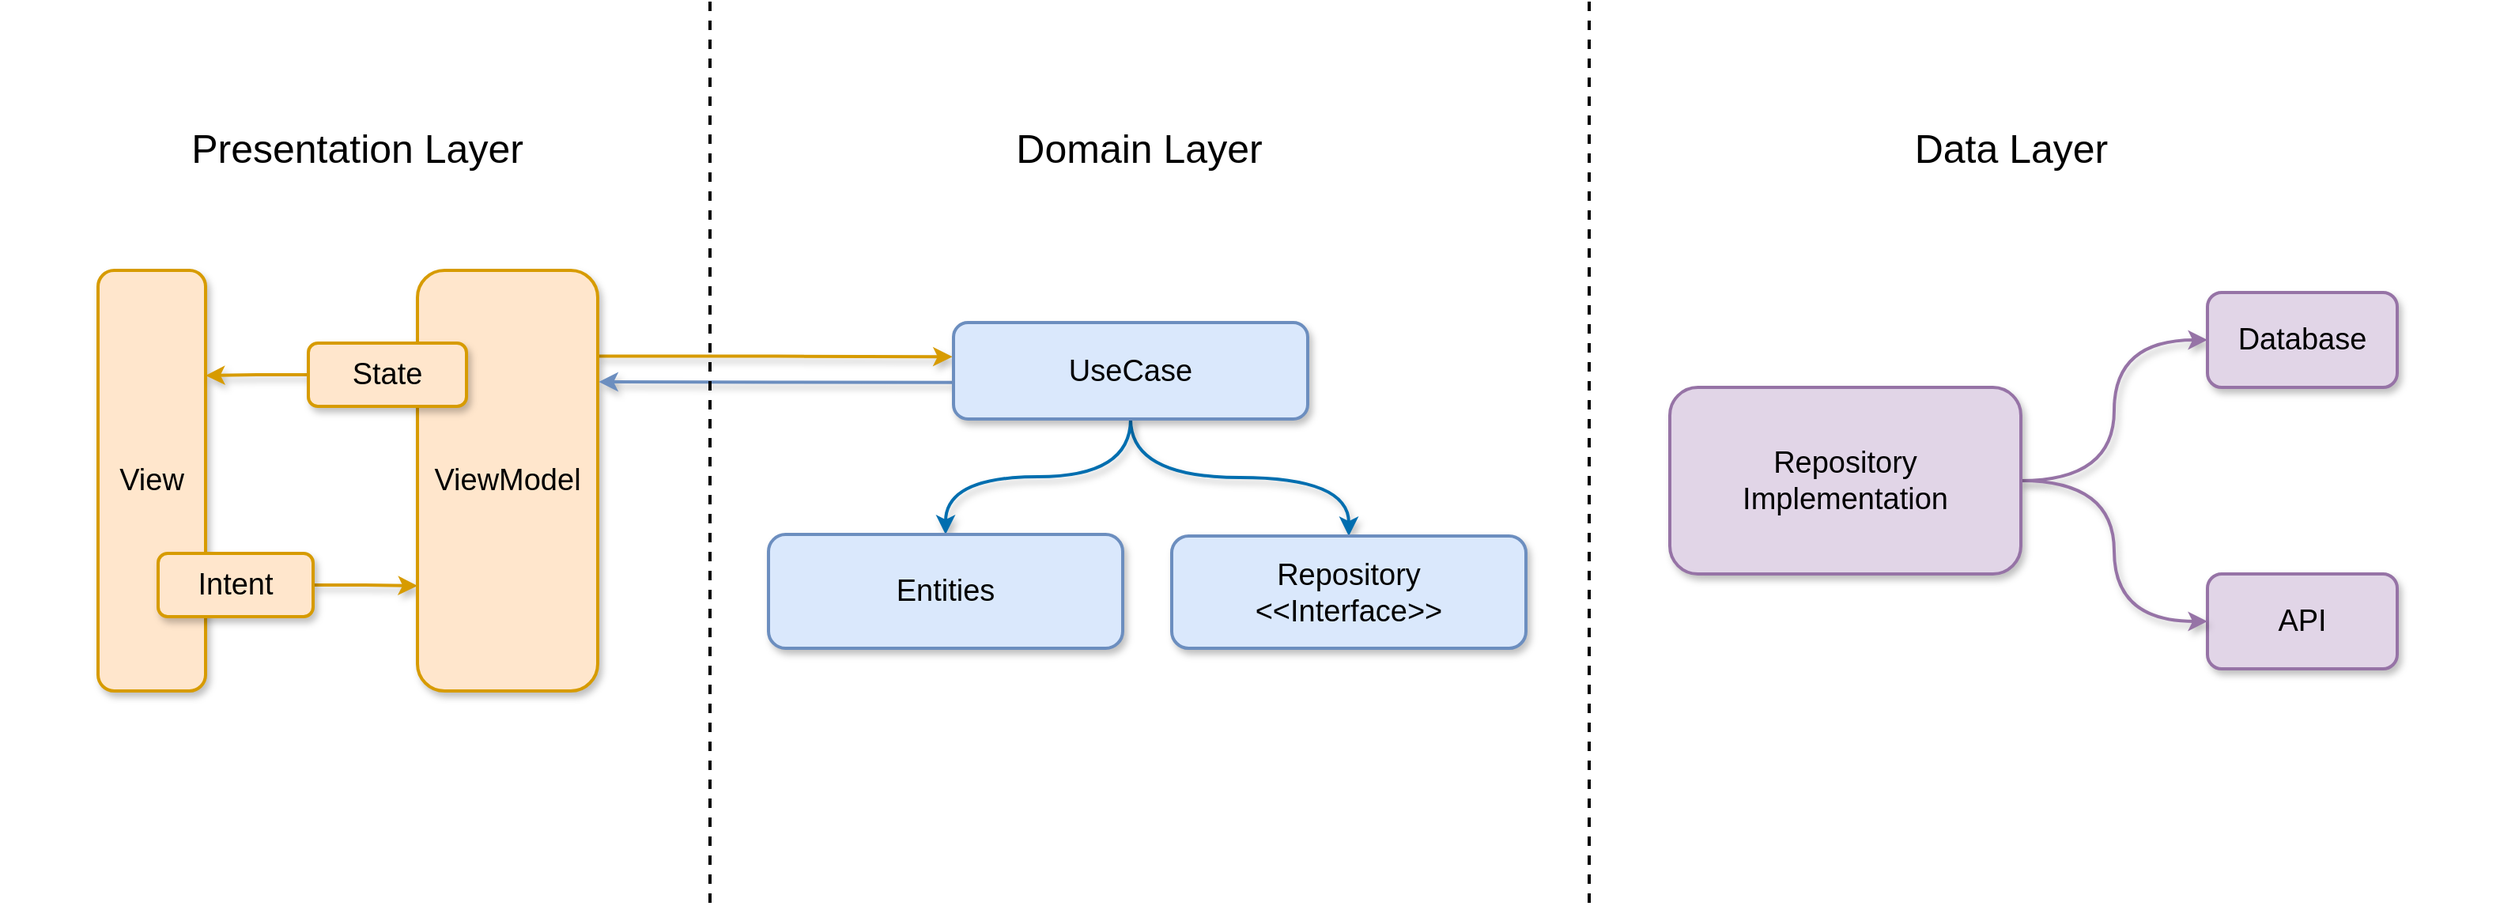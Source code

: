 <mxfile version="26.0.5">
  <diagram name="Page-1" id="mBGkU9F05mkswkDvs1eW">
    <mxGraphModel dx="1400" dy="1055" grid="1" gridSize="10" guides="1" tooltips="1" connect="1" arrows="1" fold="1" page="1" pageScale="1" pageWidth="200" pageHeight="200" background="#ffffff" math="0" shadow="0">
      <root>
        <mxCell id="0" />
        <mxCell id="1" parent="0" />
        <mxCell id="IX3JWbPE97Z0-Mn2hiBN-55" value="" style="rounded=0;whiteSpace=wrap;html=1;strokeColor=none;movable=1;resizable=1;rotatable=1;deletable=1;editable=1;locked=0;connectable=1;dashed=1;strokeWidth=2;" parent="1" vertex="1">
          <mxGeometry x="220" y="-60" width="1580" height="570" as="geometry" />
        </mxCell>
        <mxCell id="IX3JWbPE97Z0-Mn2hiBN-38" value="&lt;span&gt;API&lt;/span&gt;" style="whiteSpace=wrap;html=1;rounded=1;labelBackgroundColor=none;shadow=1;fontFamily=Helvetica;fillColor=#e1d5e7;strokeColor=#9673a6;fontStyle=0;fontSize=19;strokeWidth=2;" parent="1" vertex="1">
          <mxGeometry x="1616" y="303" width="120" height="60" as="geometry" />
        </mxCell>
        <mxCell id="IX3JWbPE97Z0-Mn2hiBN-1" value="&lt;span&gt;View&lt;/span&gt;" style="rounded=1;whiteSpace=wrap;html=1;glass=0;shadow=1;labelBackgroundColor=none;fillStyle=solid;fontFamily=Helvetica;fillColor=#ffe6cc;strokeColor=#d79b00;fontStyle=0;fontSize=19;strokeWidth=2;" parent="1" vertex="1">
          <mxGeometry x="282" y="111" width="68" height="266" as="geometry" />
        </mxCell>
        <mxCell id="IX3JWbPE97Z0-Mn2hiBN-21" style="edgeStyle=orthogonalEdgeStyle;rounded=0;orthogonalLoop=1;jettySize=auto;html=1;entryX=0;entryY=0.75;entryDx=0;entryDy=0;labelBackgroundColor=none;shadow=1;fontFamily=Helvetica;fillColor=#ffe6cc;strokeColor=#d79b00;fontStyle=0;fontSize=19;strokeWidth=2;" parent="1" source="IX3JWbPE97Z0-Mn2hiBN-7" target="IX3JWbPE97Z0-Mn2hiBN-20" edge="1">
          <mxGeometry relative="1" as="geometry" />
        </mxCell>
        <mxCell id="IX3JWbPE97Z0-Mn2hiBN-7" value="&lt;span&gt;Intent&lt;/span&gt;" style="whiteSpace=wrap;html=1;rounded=1;glass=0;shadow=1;labelBackgroundColor=none;fontFamily=Helvetica;fillColor=#ffe6cc;strokeColor=#d79b00;fontStyle=0;fontSize=19;strokeWidth=2;" parent="1" vertex="1">
          <mxGeometry x="320" y="290" width="98" height="40" as="geometry" />
        </mxCell>
        <mxCell id="IX3JWbPE97Z0-Mn2hiBN-14" style="edgeStyle=orthogonalEdgeStyle;rounded=0;orthogonalLoop=1;jettySize=auto;html=1;entryX=1;entryY=0.25;entryDx=0;entryDy=0;labelBackgroundColor=none;shadow=1;fontFamily=Helvetica;fillColor=#ffe6cc;strokeColor=#d79b00;fontStyle=0;fontSize=19;strokeWidth=2;" parent="1" source="IX3JWbPE97Z0-Mn2hiBN-12" target="IX3JWbPE97Z0-Mn2hiBN-1" edge="1">
          <mxGeometry relative="1" as="geometry" />
        </mxCell>
        <mxCell id="IX3JWbPE97Z0-Mn2hiBN-68" style="edgeStyle=orthogonalEdgeStyle;rounded=0;orthogonalLoop=1;jettySize=auto;html=1;fillColor=#f0a30a;strokeColor=#D79B00;curved=0;shadow=1;entryX=-0.003;entryY=0.354;entryDx=0;entryDy=0;entryPerimeter=0;strokeWidth=2;exitX=0.997;exitY=0.204;exitDx=0;exitDy=0;exitPerimeter=0;" parent="1" source="IX3JWbPE97Z0-Mn2hiBN-20" target="IX3JWbPE97Z0-Mn2hiBN-60" edge="1">
          <mxGeometry relative="1" as="geometry">
            <mxPoint x="614.78" y="160" as="sourcePoint" />
            <mxPoint x="822.004" y="160.119" as="targetPoint" />
          </mxGeometry>
        </mxCell>
        <mxCell id="IX3JWbPE97Z0-Mn2hiBN-20" value="&lt;span&gt;ViewModel&lt;/span&gt;" style="rounded=1;whiteSpace=wrap;html=1;glass=0;shadow=1;labelBackgroundColor=none;fontFamily=Helvetica;fillColor=#ffe6cc;strokeColor=#d79b00;fontStyle=0;fontSize=19;strokeWidth=2;" parent="1" vertex="1">
          <mxGeometry x="484" y="111" width="114" height="266" as="geometry" />
        </mxCell>
        <mxCell id="IX3JWbPE97Z0-Mn2hiBN-69" style="edgeStyle=orthogonalEdgeStyle;rounded=0;orthogonalLoop=1;jettySize=auto;html=1;curved=0;fillColor=#b1ddf0;strokeColor=#6C8EBF;shadow=1;exitX=-0.001;exitY=0.62;exitDx=0;exitDy=0;entryX=1.006;entryY=0.265;entryDx=0;entryDy=0;strokeWidth=2;exitPerimeter=0;entryPerimeter=0;" parent="1" source="IX3JWbPE97Z0-Mn2hiBN-60" target="IX3JWbPE97Z0-Mn2hiBN-20" edge="1">
          <mxGeometry relative="1" as="geometry">
            <mxPoint x="800.11" y="185.63" as="sourcePoint" />
            <mxPoint x="587.0" y="185.002" as="targetPoint" />
          </mxGeometry>
        </mxCell>
        <mxCell id="IX3JWbPE97Z0-Mn2hiBN-36" value="" style="edgeStyle=orthogonalEdgeStyle;rounded=0;orthogonalLoop=1;jettySize=auto;html=1;curved=1;labelBackgroundColor=none;shadow=1;fontFamily=Helvetica;fillColor=#e1d5e7;strokeColor=#9673a6;fontStyle=0;fontSize=19;strokeWidth=2;" parent="1" source="IX3JWbPE97Z0-Mn2hiBN-33" target="IX3JWbPE97Z0-Mn2hiBN-35" edge="1">
          <mxGeometry relative="1" as="geometry" />
        </mxCell>
        <mxCell id="IX3JWbPE97Z0-Mn2hiBN-39" value="" style="edgeStyle=orthogonalEdgeStyle;rounded=0;orthogonalLoop=1;jettySize=auto;html=1;curved=1;labelBackgroundColor=none;shadow=1;fontFamily=Helvetica;fillColor=#e1d5e7;strokeColor=#9673a6;fontStyle=0;fontSize=19;strokeWidth=2;" parent="1" source="IX3JWbPE97Z0-Mn2hiBN-33" target="IX3JWbPE97Z0-Mn2hiBN-38" edge="1">
          <mxGeometry relative="1" as="geometry" />
        </mxCell>
        <mxCell id="IX3JWbPE97Z0-Mn2hiBN-33" value="&lt;span&gt;Repository Implementation&lt;/span&gt;" style="rounded=1;whiteSpace=wrap;html=1;labelBackgroundColor=none;shadow=1;fontFamily=Helvetica;fillColor=#e1d5e7;strokeColor=#9673a6;fontStyle=0;fontSize=19;strokeWidth=2;" parent="1" vertex="1">
          <mxGeometry x="1276" y="185" width="222" height="118" as="geometry" />
        </mxCell>
        <mxCell id="IX3JWbPE97Z0-Mn2hiBN-35" value="&lt;span&gt;Database&lt;/span&gt;" style="whiteSpace=wrap;html=1;rounded=1;labelBackgroundColor=none;shadow=1;fontFamily=Helvetica;fillColor=#e1d5e7;strokeColor=#9673a6;fontStyle=0;fontSize=19;strokeWidth=2;" parent="1" vertex="1">
          <mxGeometry x="1616" y="125" width="120" height="60" as="geometry" />
        </mxCell>
        <mxCell id="IX3JWbPE97Z0-Mn2hiBN-12" value="&lt;span&gt;State&lt;/span&gt;" style="whiteSpace=wrap;html=1;rounded=1;glass=0;shadow=1;labelBackgroundColor=none;fontFamily=Helvetica;fillColor=#ffe6cc;strokeColor=#d79b00;fontStyle=0;fontSize=19;strokeWidth=2;" parent="1" vertex="1">
          <mxGeometry x="415" y="157" width="100" height="40" as="geometry" />
        </mxCell>
        <mxCell id="IX3JWbPE97Z0-Mn2hiBN-52" value="" style="line;strokeWidth=2;direction=south;html=1;perimeter=backbonePerimeter;points=[];outlineConnect=0;dashed=1;" parent="1" vertex="1">
          <mxGeometry x="519" y="-59" width="300" height="570" as="geometry" />
        </mxCell>
        <mxCell id="IX3JWbPE97Z0-Mn2hiBN-53" value="" style="line;strokeWidth=2;direction=south;html=1;perimeter=backbonePerimeter;points=[];outlineConnect=0;dashed=1;" parent="1" vertex="1">
          <mxGeometry x="1075" y="-59" width="300" height="570" as="geometry" />
        </mxCell>
        <mxCell id="IX3JWbPE97Z0-Mn2hiBN-57" value="&lt;font style=&quot;font-size: 25px;&quot;&gt;&amp;nbsp;&lt;font&gt;Presentation Layer&amp;nbsp; &lt;br&gt;&lt;/font&gt;&lt;/font&gt;" style="text;html=1;align=center;verticalAlign=middle;whiteSpace=wrap;rounded=0;" parent="1" vertex="1">
          <mxGeometry x="276" y="18" width="340" height="30" as="geometry" />
        </mxCell>
        <mxCell id="IX3JWbPE97Z0-Mn2hiBN-58" value="&lt;font style=&quot;font-size: 25px;&quot;&gt;&lt;span&gt;Domain Layer&lt;/span&gt;&lt;/font&gt;" style="text;html=1;align=center;verticalAlign=middle;whiteSpace=wrap;rounded=0;" parent="1" vertex="1">
          <mxGeometry x="845.5" y="18" width="189" height="30" as="geometry" />
        </mxCell>
        <mxCell id="IX3JWbPE97Z0-Mn2hiBN-59" value="&lt;font style=&quot;font-size: 25px;&quot;&gt;&lt;span&gt;Data Layer&lt;/span&gt;&lt;/font&gt;" style="text;html=1;align=center;verticalAlign=middle;whiteSpace=wrap;rounded=0;" parent="1" vertex="1">
          <mxGeometry x="1372" y="18" width="240" height="30" as="geometry" />
        </mxCell>
        <mxCell id="IX3JWbPE97Z0-Mn2hiBN-66" style="edgeStyle=orthogonalEdgeStyle;rounded=0;orthogonalLoop=1;jettySize=auto;html=1;exitX=0.5;exitY=1;exitDx=0;exitDy=0;fillColor=#1ba1e2;strokeColor=#006EAF;curved=1;shadow=1;strokeWidth=2;" parent="1" source="IX3JWbPE97Z0-Mn2hiBN-60" target="IX3JWbPE97Z0-Mn2hiBN-62" edge="1">
          <mxGeometry relative="1" as="geometry" />
        </mxCell>
        <mxCell id="IX3JWbPE97Z0-Mn2hiBN-67" style="edgeStyle=orthogonalEdgeStyle;rounded=0;orthogonalLoop=1;jettySize=auto;html=1;exitX=0.5;exitY=1;exitDx=0;exitDy=0;curved=1;fillColor=#1ba1e2;strokeColor=#006EAF;shadow=1;strokeWidth=2;" parent="1" source="IX3JWbPE97Z0-Mn2hiBN-60" target="IX3JWbPE97Z0-Mn2hiBN-61" edge="1">
          <mxGeometry relative="1" as="geometry" />
        </mxCell>
        <mxCell id="IX3JWbPE97Z0-Mn2hiBN-60" value="&lt;span&gt;UseCase&lt;br&gt;&lt;/span&gt;" style="rounded=1;whiteSpace=wrap;html=1;labelBackgroundColor=none;shadow=1;fontFamily=Helvetica;fillColor=#dae8fc;strokeColor=#6c8ebf;fontStyle=0;fontSize=19;strokeWidth=2;" parent="1" vertex="1">
          <mxGeometry x="823" y="144" width="224" height="61" as="geometry" />
        </mxCell>
        <mxCell id="IX3JWbPE97Z0-Mn2hiBN-61" value="Entities" style="rounded=1;whiteSpace=wrap;html=1;labelBackgroundColor=none;shadow=1;fontFamily=Helvetica;fillColor=#dae8fc;strokeColor=#6c8ebf;fontStyle=0;fontSize=19;strokeWidth=2;" parent="1" vertex="1">
          <mxGeometry x="706" y="278" width="224" height="72" as="geometry" />
        </mxCell>
        <mxCell id="IX3JWbPE97Z0-Mn2hiBN-62" value="&lt;div&gt;&lt;span&gt;Repository&lt;/span&gt;&lt;/div&gt;&lt;div&gt;&lt;span&gt;&amp;lt;&amp;lt;Interface&amp;gt;&amp;gt;&lt;br&gt;&lt;/span&gt;&lt;/div&gt;" style="rounded=1;whiteSpace=wrap;html=1;labelBackgroundColor=none;shadow=1;fontFamily=Helvetica;fillColor=#dae8fc;strokeColor=#6c8ebf;fontStyle=0;fontSize=19;strokeWidth=2;" parent="1" vertex="1">
          <mxGeometry x="961" y="279" width="224" height="71" as="geometry" />
        </mxCell>
      </root>
    </mxGraphModel>
  </diagram>
</mxfile>
